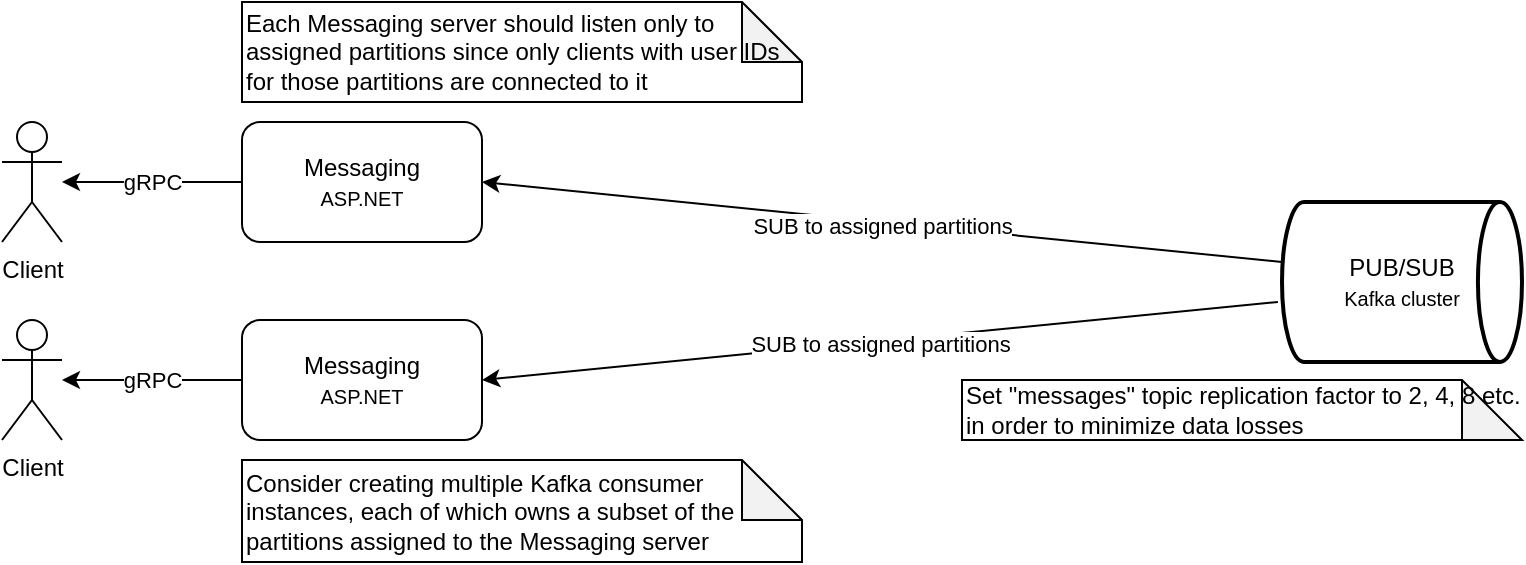 <mxfile version="13.7.9" type="device"><diagram id="G4t1x3i_cumIOjZ8GDXV" name="Page-1"><mxGraphModel dx="1253" dy="982" grid="1" gridSize="10" guides="1" tooltips="1" connect="1" arrows="1" fold="1" page="1" pageScale="1" pageWidth="850" pageHeight="1100" math="0" shadow="0"><root><mxCell id="0"/><mxCell id="1" parent="0"/><mxCell id="4NMri5ObQx2eB0Vx6lmc-10" value="gRPC" style="edgeStyle=orthogonalEdgeStyle;rounded=0;orthogonalLoop=1;jettySize=auto;html=1;entryX=0;entryY=0.5;entryDx=0;entryDy=0;startArrow=classic;startFill=1;endArrow=none;endFill=0;" parent="1" source="4NMri5ObQx2eB0Vx6lmc-1" target="4NMri5ObQx2eB0Vx6lmc-4" edge="1"><mxGeometry relative="1" as="geometry"/></mxCell><mxCell id="4NMri5ObQx2eB0Vx6lmc-1" value="Client" style="shape=umlActor;verticalLabelPosition=bottom;verticalAlign=top;html=1;outlineConnect=0;" parent="1" vertex="1"><mxGeometry x="40" y="100" width="30" height="60" as="geometry"/></mxCell><mxCell id="4NMri5ObQx2eB0Vx6lmc-13" value="gRPC" style="edgeStyle=orthogonalEdgeStyle;rounded=0;orthogonalLoop=1;jettySize=auto;html=1;entryX=0;entryY=0.5;entryDx=0;entryDy=0;startArrow=classic;startFill=1;endArrow=none;endFill=0;" parent="1" source="4NMri5ObQx2eB0Vx6lmc-3" target="t2a8IH5FIuyG3FQy9CnU-1" edge="1"><mxGeometry relative="1" as="geometry"/></mxCell><mxCell id="4NMri5ObQx2eB0Vx6lmc-3" value="Client" style="shape=umlActor;verticalLabelPosition=bottom;verticalAlign=top;html=1;outlineConnect=0;" parent="1" vertex="1"><mxGeometry x="40" y="199" width="30" height="60" as="geometry"/></mxCell><mxCell id="4NMri5ObQx2eB0Vx6lmc-16" value="SUB to assigned partitions" style="rounded=0;orthogonalLoop=1;jettySize=auto;html=1;entryX=0;entryY=0.375;entryDx=0;entryDy=0;entryPerimeter=0;startArrow=classic;startFill=1;exitX=1;exitY=0.5;exitDx=0;exitDy=0;endArrow=none;endFill=0;" parent="1" source="4NMri5ObQx2eB0Vx6lmc-4" target="4NMri5ObQx2eB0Vx6lmc-9" edge="1"><mxGeometry x="0.004" y="-2" relative="1" as="geometry"><mxPoint x="-1" as="offset"/></mxGeometry></mxCell><mxCell id="4NMri5ObQx2eB0Vx6lmc-4" value="&lt;font style=&quot;font-size: 12px&quot;&gt;Messaging&lt;/font&gt;&lt;br&gt;&lt;font style=&quot;font-size: 10px&quot;&gt;ASP.NET&lt;/font&gt;" style="rounded=1;whiteSpace=wrap;html=1;" parent="1" vertex="1"><mxGeometry x="160" y="100" width="120" height="60" as="geometry"/></mxCell><mxCell id="4NMri5ObQx2eB0Vx6lmc-9" value="PUB/SUB&lt;br&gt;&lt;font style=&quot;font-size: 10px&quot;&gt;Kafka cluster&lt;/font&gt;" style="strokeWidth=2;html=1;shape=mxgraph.flowchart.direct_data;whiteSpace=wrap;" parent="1" vertex="1"><mxGeometry x="680" y="140" width="120" height="80" as="geometry"/></mxCell><mxCell id="_z2AKbsd9psE2ULNNjwj-1" value="Set &quot;messages&quot; topic replication factor to 2, 4, 8 etc. in order to minimize data losses" style="shape=note;whiteSpace=wrap;html=1;backgroundOutline=1;darkOpacity=0.05;align=left;" parent="1" vertex="1"><mxGeometry x="520" y="229" width="280" height="30" as="geometry"/></mxCell><mxCell id="_z2AKbsd9psE2ULNNjwj-2" value="Each Messaging server should listen only to assigned partitions since only clients with user IDs for those partitions are connected to it" style="shape=note;whiteSpace=wrap;html=1;backgroundOutline=1;darkOpacity=0.05;align=left;" parent="1" vertex="1"><mxGeometry x="160" y="40" width="280" height="50" as="geometry"/></mxCell><mxCell id="_z2AKbsd9psE2ULNNjwj-3" value="Consider creating multiple Kafka consumer instances, each of which owns a subset of the partitions assigned to the Messaging server" style="shape=note;whiteSpace=wrap;html=1;backgroundOutline=1;darkOpacity=0.05;align=left;" parent="1" vertex="1"><mxGeometry x="160" y="269" width="280" height="51" as="geometry"/></mxCell><mxCell id="t2a8IH5FIuyG3FQy9CnU-1" value="&lt;font style=&quot;font-size: 12px&quot;&gt;Messaging&lt;/font&gt;&lt;br&gt;&lt;font style=&quot;font-size: 10px&quot;&gt;ASP.NET&lt;/font&gt;" style="rounded=1;whiteSpace=wrap;html=1;" vertex="1" parent="1"><mxGeometry x="160" y="199" width="120" height="60" as="geometry"/></mxCell><mxCell id="t2a8IH5FIuyG3FQy9CnU-2" value="SUB to assigned partitions" style="rounded=0;orthogonalLoop=1;jettySize=auto;html=1;entryX=-0.017;entryY=0.625;entryDx=0;entryDy=0;entryPerimeter=0;startArrow=classic;startFill=1;exitX=1;exitY=0.5;exitDx=0;exitDy=0;endArrow=none;endFill=0;" edge="1" parent="1" source="t2a8IH5FIuyG3FQy9CnU-1" target="4NMri5ObQx2eB0Vx6lmc-9"><mxGeometry x="0.004" y="-2" relative="1" as="geometry"><mxPoint x="-1" as="offset"/><mxPoint x="290" y="140" as="sourcePoint"/><mxPoint x="690" y="180" as="targetPoint"/></mxGeometry></mxCell></root></mxGraphModel></diagram></mxfile>